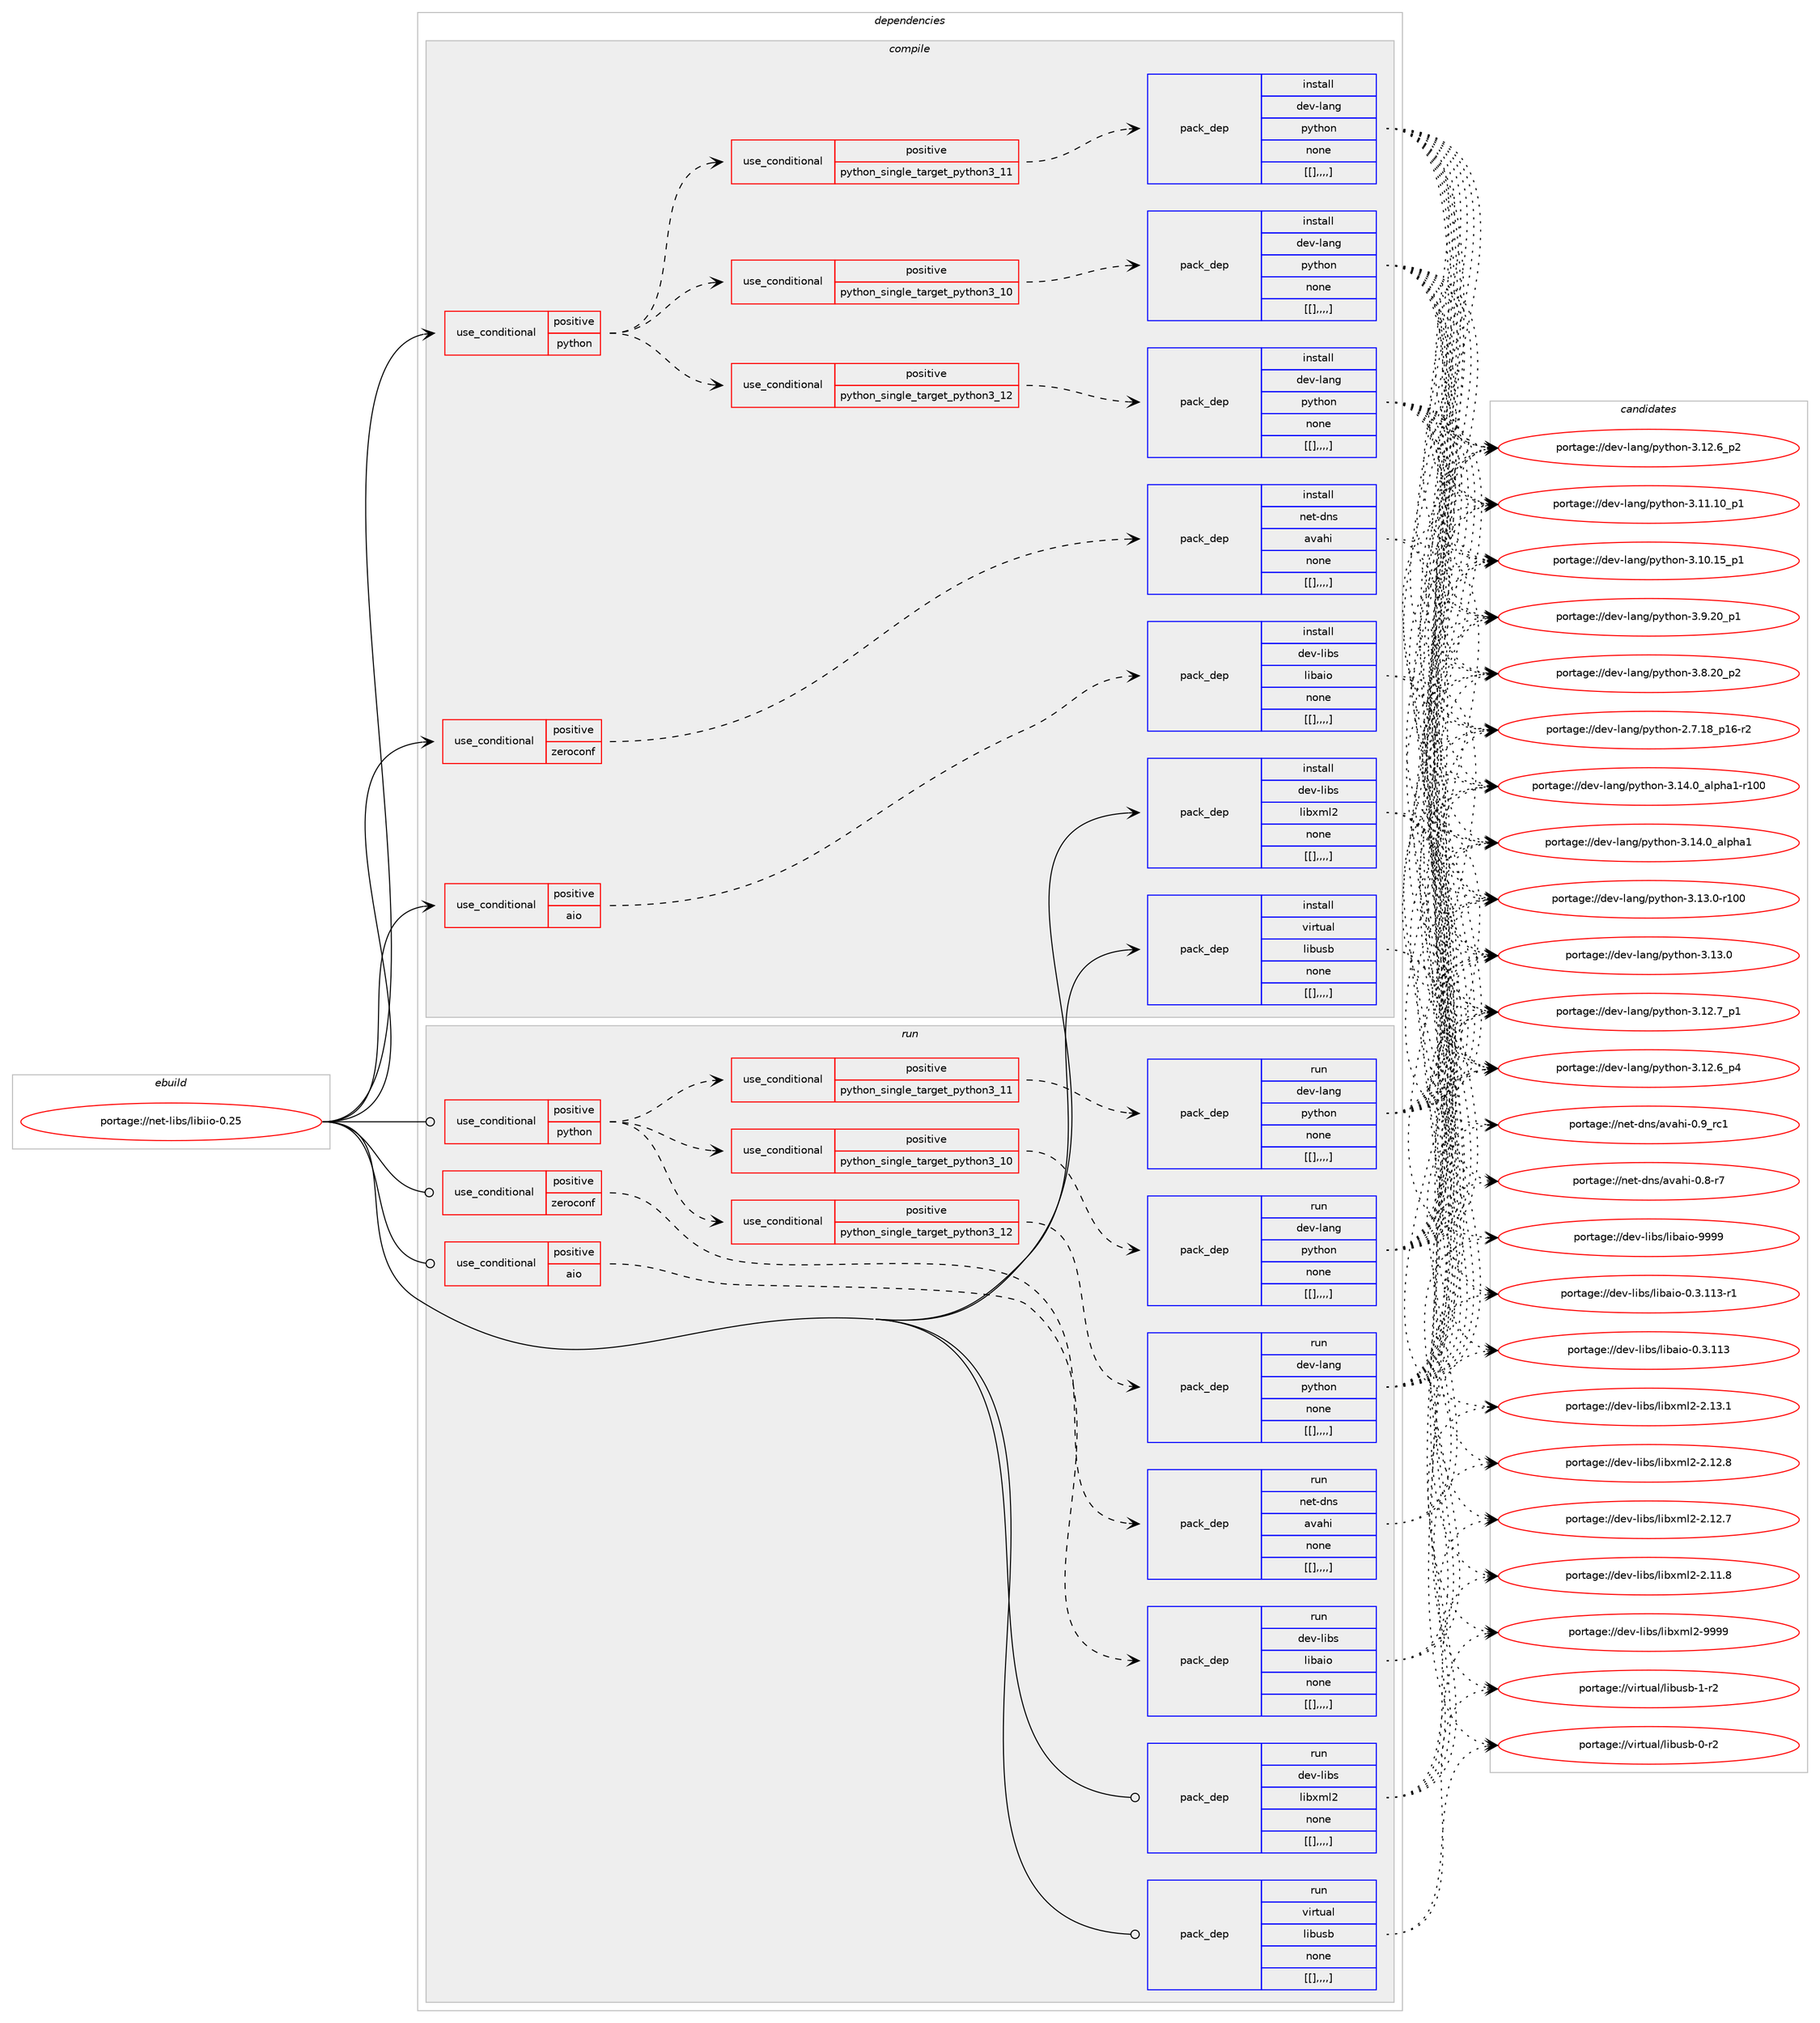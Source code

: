 digraph prolog {

# *************
# Graph options
# *************

newrank=true;
concentrate=true;
compound=true;
graph [rankdir=LR,fontname=Helvetica,fontsize=10,ranksep=1.5];#, ranksep=2.5, nodesep=0.2];
edge  [arrowhead=vee];
node  [fontname=Helvetica,fontsize=10];

# **********
# The ebuild
# **********

subgraph cluster_leftcol {
color=gray;
label=<<i>ebuild</i>>;
id [label="portage://net-libs/libiio-0.25", color=red, width=4, href="../net-libs/libiio-0.25.svg"];
}

# ****************
# The dependencies
# ****************

subgraph cluster_midcol {
color=gray;
label=<<i>dependencies</i>>;
subgraph cluster_compile {
fillcolor="#eeeeee";
style=filled;
label=<<i>compile</i>>;
subgraph cond100446 {
dependency383399 [label=<<TABLE BORDER="0" CELLBORDER="1" CELLSPACING="0" CELLPADDING="4"><TR><TD ROWSPAN="3" CELLPADDING="10">use_conditional</TD></TR><TR><TD>positive</TD></TR><TR><TD>aio</TD></TR></TABLE>>, shape=none, color=red];
subgraph pack280014 {
dependency383420 [label=<<TABLE BORDER="0" CELLBORDER="1" CELLSPACING="0" CELLPADDING="4" WIDTH="220"><TR><TD ROWSPAN="6" CELLPADDING="30">pack_dep</TD></TR><TR><TD WIDTH="110">install</TD></TR><TR><TD>dev-libs</TD></TR><TR><TD>libaio</TD></TR><TR><TD>none</TD></TR><TR><TD>[[],,,,]</TD></TR></TABLE>>, shape=none, color=blue];
}
dependency383399:e -> dependency383420:w [weight=20,style="dashed",arrowhead="vee"];
}
id:e -> dependency383399:w [weight=20,style="solid",arrowhead="vee"];
subgraph cond100470 {
dependency383466 [label=<<TABLE BORDER="0" CELLBORDER="1" CELLSPACING="0" CELLPADDING="4"><TR><TD ROWSPAN="3" CELLPADDING="10">use_conditional</TD></TR><TR><TD>positive</TD></TR><TR><TD>python</TD></TR></TABLE>>, shape=none, color=red];
subgraph cond100478 {
dependency383503 [label=<<TABLE BORDER="0" CELLBORDER="1" CELLSPACING="0" CELLPADDING="4"><TR><TD ROWSPAN="3" CELLPADDING="10">use_conditional</TD></TR><TR><TD>positive</TD></TR><TR><TD>python_single_target_python3_10</TD></TR></TABLE>>, shape=none, color=red];
subgraph pack280079 {
dependency383532 [label=<<TABLE BORDER="0" CELLBORDER="1" CELLSPACING="0" CELLPADDING="4" WIDTH="220"><TR><TD ROWSPAN="6" CELLPADDING="30">pack_dep</TD></TR><TR><TD WIDTH="110">install</TD></TR><TR><TD>dev-lang</TD></TR><TR><TD>python</TD></TR><TR><TD>none</TD></TR><TR><TD>[[],,,,]</TD></TR></TABLE>>, shape=none, color=blue];
}
dependency383503:e -> dependency383532:w [weight=20,style="dashed",arrowhead="vee"];
}
dependency383466:e -> dependency383503:w [weight=20,style="dashed",arrowhead="vee"];
subgraph cond100498 {
dependency383549 [label=<<TABLE BORDER="0" CELLBORDER="1" CELLSPACING="0" CELLPADDING="4"><TR><TD ROWSPAN="3" CELLPADDING="10">use_conditional</TD></TR><TR><TD>positive</TD></TR><TR><TD>python_single_target_python3_11</TD></TR></TABLE>>, shape=none, color=red];
subgraph pack280109 {
dependency383577 [label=<<TABLE BORDER="0" CELLBORDER="1" CELLSPACING="0" CELLPADDING="4" WIDTH="220"><TR><TD ROWSPAN="6" CELLPADDING="30">pack_dep</TD></TR><TR><TD WIDTH="110">install</TD></TR><TR><TD>dev-lang</TD></TR><TR><TD>python</TD></TR><TR><TD>none</TD></TR><TR><TD>[[],,,,]</TD></TR></TABLE>>, shape=none, color=blue];
}
dependency383549:e -> dependency383577:w [weight=20,style="dashed",arrowhead="vee"];
}
dependency383466:e -> dependency383549:w [weight=20,style="dashed",arrowhead="vee"];
subgraph cond100516 {
dependency383585 [label=<<TABLE BORDER="0" CELLBORDER="1" CELLSPACING="0" CELLPADDING="4"><TR><TD ROWSPAN="3" CELLPADDING="10">use_conditional</TD></TR><TR><TD>positive</TD></TR><TR><TD>python_single_target_python3_12</TD></TR></TABLE>>, shape=none, color=red];
subgraph pack280122 {
dependency383630 [label=<<TABLE BORDER="0" CELLBORDER="1" CELLSPACING="0" CELLPADDING="4" WIDTH="220"><TR><TD ROWSPAN="6" CELLPADDING="30">pack_dep</TD></TR><TR><TD WIDTH="110">install</TD></TR><TR><TD>dev-lang</TD></TR><TR><TD>python</TD></TR><TR><TD>none</TD></TR><TR><TD>[[],,,,]</TD></TR></TABLE>>, shape=none, color=blue];
}
dependency383585:e -> dependency383630:w [weight=20,style="dashed",arrowhead="vee"];
}
dependency383466:e -> dependency383585:w [weight=20,style="dashed",arrowhead="vee"];
}
id:e -> dependency383466:w [weight=20,style="solid",arrowhead="vee"];
subgraph cond100534 {
dependency383636 [label=<<TABLE BORDER="0" CELLBORDER="1" CELLSPACING="0" CELLPADDING="4"><TR><TD ROWSPAN="3" CELLPADDING="10">use_conditional</TD></TR><TR><TD>positive</TD></TR><TR><TD>zeroconf</TD></TR></TABLE>>, shape=none, color=red];
subgraph pack280161 {
dependency383660 [label=<<TABLE BORDER="0" CELLBORDER="1" CELLSPACING="0" CELLPADDING="4" WIDTH="220"><TR><TD ROWSPAN="6" CELLPADDING="30">pack_dep</TD></TR><TR><TD WIDTH="110">install</TD></TR><TR><TD>net-dns</TD></TR><TR><TD>avahi</TD></TR><TR><TD>none</TD></TR><TR><TD>[[],,,,]</TD></TR></TABLE>>, shape=none, color=blue];
}
dependency383636:e -> dependency383660:w [weight=20,style="dashed",arrowhead="vee"];
}
id:e -> dependency383636:w [weight=20,style="solid",arrowhead="vee"];
subgraph pack280172 {
dependency383673 [label=<<TABLE BORDER="0" CELLBORDER="1" CELLSPACING="0" CELLPADDING="4" WIDTH="220"><TR><TD ROWSPAN="6" CELLPADDING="30">pack_dep</TD></TR><TR><TD WIDTH="110">install</TD></TR><TR><TD>dev-libs</TD></TR><TR><TD>libxml2</TD></TR><TR><TD>none</TD></TR><TR><TD>[[],,,,]</TD></TR></TABLE>>, shape=none, color=blue];
}
id:e -> dependency383673:w [weight=20,style="solid",arrowhead="vee"];
subgraph pack280199 {
dependency383700 [label=<<TABLE BORDER="0" CELLBORDER="1" CELLSPACING="0" CELLPADDING="4" WIDTH="220"><TR><TD ROWSPAN="6" CELLPADDING="30">pack_dep</TD></TR><TR><TD WIDTH="110">install</TD></TR><TR><TD>virtual</TD></TR><TR><TD>libusb</TD></TR><TR><TD>none</TD></TR><TR><TD>[[],,,,]</TD></TR></TABLE>>, shape=none, color=blue];
}
id:e -> dependency383700:w [weight=20,style="solid",arrowhead="vee"];
}
subgraph cluster_compileandrun {
fillcolor="#eeeeee";
style=filled;
label=<<i>compile and run</i>>;
}
subgraph cluster_run {
fillcolor="#eeeeee";
style=filled;
label=<<i>run</i>>;
subgraph cond100558 {
dependency383743 [label=<<TABLE BORDER="0" CELLBORDER="1" CELLSPACING="0" CELLPADDING="4"><TR><TD ROWSPAN="3" CELLPADDING="10">use_conditional</TD></TR><TR><TD>positive</TD></TR><TR><TD>aio</TD></TR></TABLE>>, shape=none, color=red];
subgraph pack280246 {
dependency383758 [label=<<TABLE BORDER="0" CELLBORDER="1" CELLSPACING="0" CELLPADDING="4" WIDTH="220"><TR><TD ROWSPAN="6" CELLPADDING="30">pack_dep</TD></TR><TR><TD WIDTH="110">run</TD></TR><TR><TD>dev-libs</TD></TR><TR><TD>libaio</TD></TR><TR><TD>none</TD></TR><TR><TD>[[],,,,]</TD></TR></TABLE>>, shape=none, color=blue];
}
dependency383743:e -> dependency383758:w [weight=20,style="dashed",arrowhead="vee"];
}
id:e -> dependency383743:w [weight=20,style="solid",arrowhead="odot"];
subgraph cond100567 {
dependency383773 [label=<<TABLE BORDER="0" CELLBORDER="1" CELLSPACING="0" CELLPADDING="4"><TR><TD ROWSPAN="3" CELLPADDING="10">use_conditional</TD></TR><TR><TD>positive</TD></TR><TR><TD>python</TD></TR></TABLE>>, shape=none, color=red];
subgraph cond100572 {
dependency383795 [label=<<TABLE BORDER="0" CELLBORDER="1" CELLSPACING="0" CELLPADDING="4"><TR><TD ROWSPAN="3" CELLPADDING="10">use_conditional</TD></TR><TR><TD>positive</TD></TR><TR><TD>python_single_target_python3_10</TD></TR></TABLE>>, shape=none, color=red];
subgraph pack280286 {
dependency383844 [label=<<TABLE BORDER="0" CELLBORDER="1" CELLSPACING="0" CELLPADDING="4" WIDTH="220"><TR><TD ROWSPAN="6" CELLPADDING="30">pack_dep</TD></TR><TR><TD WIDTH="110">run</TD></TR><TR><TD>dev-lang</TD></TR><TR><TD>python</TD></TR><TR><TD>none</TD></TR><TR><TD>[[],,,,]</TD></TR></TABLE>>, shape=none, color=blue];
}
dependency383795:e -> dependency383844:w [weight=20,style="dashed",arrowhead="vee"];
}
dependency383773:e -> dependency383795:w [weight=20,style="dashed",arrowhead="vee"];
subgraph cond100585 {
dependency383849 [label=<<TABLE BORDER="0" CELLBORDER="1" CELLSPACING="0" CELLPADDING="4"><TR><TD ROWSPAN="3" CELLPADDING="10">use_conditional</TD></TR><TR><TD>positive</TD></TR><TR><TD>python_single_target_python3_11</TD></TR></TABLE>>, shape=none, color=red];
subgraph pack280320 {
dependency383851 [label=<<TABLE BORDER="0" CELLBORDER="1" CELLSPACING="0" CELLPADDING="4" WIDTH="220"><TR><TD ROWSPAN="6" CELLPADDING="30">pack_dep</TD></TR><TR><TD WIDTH="110">run</TD></TR><TR><TD>dev-lang</TD></TR><TR><TD>python</TD></TR><TR><TD>none</TD></TR><TR><TD>[[],,,,]</TD></TR></TABLE>>, shape=none, color=blue];
}
dependency383849:e -> dependency383851:w [weight=20,style="dashed",arrowhead="vee"];
}
dependency383773:e -> dependency383849:w [weight=20,style="dashed",arrowhead="vee"];
subgraph cond100594 {
dependency383873 [label=<<TABLE BORDER="0" CELLBORDER="1" CELLSPACING="0" CELLPADDING="4"><TR><TD ROWSPAN="3" CELLPADDING="10">use_conditional</TD></TR><TR><TD>positive</TD></TR><TR><TD>python_single_target_python3_12</TD></TR></TABLE>>, shape=none, color=red];
subgraph pack280357 {
dependency383912 [label=<<TABLE BORDER="0" CELLBORDER="1" CELLSPACING="0" CELLPADDING="4" WIDTH="220"><TR><TD ROWSPAN="6" CELLPADDING="30">pack_dep</TD></TR><TR><TD WIDTH="110">run</TD></TR><TR><TD>dev-lang</TD></TR><TR><TD>python</TD></TR><TR><TD>none</TD></TR><TR><TD>[[],,,,]</TD></TR></TABLE>>, shape=none, color=blue];
}
dependency383873:e -> dependency383912:w [weight=20,style="dashed",arrowhead="vee"];
}
dependency383773:e -> dependency383873:w [weight=20,style="dashed",arrowhead="vee"];
}
id:e -> dependency383773:w [weight=20,style="solid",arrowhead="odot"];
subgraph cond100603 {
dependency383939 [label=<<TABLE BORDER="0" CELLBORDER="1" CELLSPACING="0" CELLPADDING="4"><TR><TD ROWSPAN="3" CELLPADDING="10">use_conditional</TD></TR><TR><TD>positive</TD></TR><TR><TD>zeroconf</TD></TR></TABLE>>, shape=none, color=red];
subgraph pack280382 {
dependency383941 [label=<<TABLE BORDER="0" CELLBORDER="1" CELLSPACING="0" CELLPADDING="4" WIDTH="220"><TR><TD ROWSPAN="6" CELLPADDING="30">pack_dep</TD></TR><TR><TD WIDTH="110">run</TD></TR><TR><TD>net-dns</TD></TR><TR><TD>avahi</TD></TR><TR><TD>none</TD></TR><TR><TD>[[],,,,]</TD></TR></TABLE>>, shape=none, color=blue];
}
dependency383939:e -> dependency383941:w [weight=20,style="dashed",arrowhead="vee"];
}
id:e -> dependency383939:w [weight=20,style="solid",arrowhead="odot"];
subgraph pack280387 {
dependency383945 [label=<<TABLE BORDER="0" CELLBORDER="1" CELLSPACING="0" CELLPADDING="4" WIDTH="220"><TR><TD ROWSPAN="6" CELLPADDING="30">pack_dep</TD></TR><TR><TD WIDTH="110">run</TD></TR><TR><TD>dev-libs</TD></TR><TR><TD>libxml2</TD></TR><TR><TD>none</TD></TR><TR><TD>[[],,,,]</TD></TR></TABLE>>, shape=none, color=blue];
}
id:e -> dependency383945:w [weight=20,style="solid",arrowhead="odot"];
subgraph pack280398 {
dependency383968 [label=<<TABLE BORDER="0" CELLBORDER="1" CELLSPACING="0" CELLPADDING="4" WIDTH="220"><TR><TD ROWSPAN="6" CELLPADDING="30">pack_dep</TD></TR><TR><TD WIDTH="110">run</TD></TR><TR><TD>virtual</TD></TR><TR><TD>libusb</TD></TR><TR><TD>none</TD></TR><TR><TD>[[],,,,]</TD></TR></TABLE>>, shape=none, color=blue];
}
id:e -> dependency383968:w [weight=20,style="solid",arrowhead="odot"];
}
}

# **************
# The candidates
# **************

subgraph cluster_choices {
rank=same;
color=gray;
label=<<i>candidates</i>>;

subgraph choice279863 {
color=black;
nodesep=1;
choice10010111845108105981154710810598971051114557575757 [label="portage://dev-libs/libaio-9999", color=red, width=4,href="../dev-libs/libaio-9999.svg"];
choice100101118451081059811547108105989710511145484651464949514511449 [label="portage://dev-libs/libaio-0.3.113-r1", color=red, width=4,href="../dev-libs/libaio-0.3.113-r1.svg"];
choice10010111845108105981154710810598971051114548465146494951 [label="portage://dev-libs/libaio-0.3.113", color=red, width=4,href="../dev-libs/libaio-0.3.113.svg"];
dependency383420:e -> choice10010111845108105981154710810598971051114557575757:w [style=dotted,weight="100"];
dependency383420:e -> choice100101118451081059811547108105989710511145484651464949514511449:w [style=dotted,weight="100"];
dependency383420:e -> choice10010111845108105981154710810598971051114548465146494951:w [style=dotted,weight="100"];
}
subgraph choice279867 {
color=black;
nodesep=1;
choice100101118451089711010347112121116104111110455146495246489597108112104974945114494848 [label="portage://dev-lang/python-3.14.0_alpha1-r100", color=red, width=4,href="../dev-lang/python-3.14.0_alpha1-r100.svg"];
choice1001011184510897110103471121211161041111104551464952464895971081121049749 [label="portage://dev-lang/python-3.14.0_alpha1", color=red, width=4,href="../dev-lang/python-3.14.0_alpha1.svg"];
choice1001011184510897110103471121211161041111104551464951464845114494848 [label="portage://dev-lang/python-3.13.0-r100", color=red, width=4,href="../dev-lang/python-3.13.0-r100.svg"];
choice10010111845108971101034711212111610411111045514649514648 [label="portage://dev-lang/python-3.13.0", color=red, width=4,href="../dev-lang/python-3.13.0.svg"];
choice100101118451089711010347112121116104111110455146495046559511249 [label="portage://dev-lang/python-3.12.7_p1", color=red, width=4,href="../dev-lang/python-3.12.7_p1.svg"];
choice100101118451089711010347112121116104111110455146495046549511252 [label="portage://dev-lang/python-3.12.6_p4", color=red, width=4,href="../dev-lang/python-3.12.6_p4.svg"];
choice100101118451089711010347112121116104111110455146495046549511250 [label="portage://dev-lang/python-3.12.6_p2", color=red, width=4,href="../dev-lang/python-3.12.6_p2.svg"];
choice10010111845108971101034711212111610411111045514649494649489511249 [label="portage://dev-lang/python-3.11.10_p1", color=red, width=4,href="../dev-lang/python-3.11.10_p1.svg"];
choice10010111845108971101034711212111610411111045514649484649539511249 [label="portage://dev-lang/python-3.10.15_p1", color=red, width=4,href="../dev-lang/python-3.10.15_p1.svg"];
choice100101118451089711010347112121116104111110455146574650489511249 [label="portage://dev-lang/python-3.9.20_p1", color=red, width=4,href="../dev-lang/python-3.9.20_p1.svg"];
choice100101118451089711010347112121116104111110455146564650489511250 [label="portage://dev-lang/python-3.8.20_p2", color=red, width=4,href="../dev-lang/python-3.8.20_p2.svg"];
choice100101118451089711010347112121116104111110455046554649569511249544511450 [label="portage://dev-lang/python-2.7.18_p16-r2", color=red, width=4,href="../dev-lang/python-2.7.18_p16-r2.svg"];
dependency383532:e -> choice100101118451089711010347112121116104111110455146495246489597108112104974945114494848:w [style=dotted,weight="100"];
dependency383532:e -> choice1001011184510897110103471121211161041111104551464952464895971081121049749:w [style=dotted,weight="100"];
dependency383532:e -> choice1001011184510897110103471121211161041111104551464951464845114494848:w [style=dotted,weight="100"];
dependency383532:e -> choice10010111845108971101034711212111610411111045514649514648:w [style=dotted,weight="100"];
dependency383532:e -> choice100101118451089711010347112121116104111110455146495046559511249:w [style=dotted,weight="100"];
dependency383532:e -> choice100101118451089711010347112121116104111110455146495046549511252:w [style=dotted,weight="100"];
dependency383532:e -> choice100101118451089711010347112121116104111110455146495046549511250:w [style=dotted,weight="100"];
dependency383532:e -> choice10010111845108971101034711212111610411111045514649494649489511249:w [style=dotted,weight="100"];
dependency383532:e -> choice10010111845108971101034711212111610411111045514649484649539511249:w [style=dotted,weight="100"];
dependency383532:e -> choice100101118451089711010347112121116104111110455146574650489511249:w [style=dotted,weight="100"];
dependency383532:e -> choice100101118451089711010347112121116104111110455146564650489511250:w [style=dotted,weight="100"];
dependency383532:e -> choice100101118451089711010347112121116104111110455046554649569511249544511450:w [style=dotted,weight="100"];
}
subgraph choice279909 {
color=black;
nodesep=1;
choice100101118451089711010347112121116104111110455146495246489597108112104974945114494848 [label="portage://dev-lang/python-3.14.0_alpha1-r100", color=red, width=4,href="../dev-lang/python-3.14.0_alpha1-r100.svg"];
choice1001011184510897110103471121211161041111104551464952464895971081121049749 [label="portage://dev-lang/python-3.14.0_alpha1", color=red, width=4,href="../dev-lang/python-3.14.0_alpha1.svg"];
choice1001011184510897110103471121211161041111104551464951464845114494848 [label="portage://dev-lang/python-3.13.0-r100", color=red, width=4,href="../dev-lang/python-3.13.0-r100.svg"];
choice10010111845108971101034711212111610411111045514649514648 [label="portage://dev-lang/python-3.13.0", color=red, width=4,href="../dev-lang/python-3.13.0.svg"];
choice100101118451089711010347112121116104111110455146495046559511249 [label="portage://dev-lang/python-3.12.7_p1", color=red, width=4,href="../dev-lang/python-3.12.7_p1.svg"];
choice100101118451089711010347112121116104111110455146495046549511252 [label="portage://dev-lang/python-3.12.6_p4", color=red, width=4,href="../dev-lang/python-3.12.6_p4.svg"];
choice100101118451089711010347112121116104111110455146495046549511250 [label="portage://dev-lang/python-3.12.6_p2", color=red, width=4,href="../dev-lang/python-3.12.6_p2.svg"];
choice10010111845108971101034711212111610411111045514649494649489511249 [label="portage://dev-lang/python-3.11.10_p1", color=red, width=4,href="../dev-lang/python-3.11.10_p1.svg"];
choice10010111845108971101034711212111610411111045514649484649539511249 [label="portage://dev-lang/python-3.10.15_p1", color=red, width=4,href="../dev-lang/python-3.10.15_p1.svg"];
choice100101118451089711010347112121116104111110455146574650489511249 [label="portage://dev-lang/python-3.9.20_p1", color=red, width=4,href="../dev-lang/python-3.9.20_p1.svg"];
choice100101118451089711010347112121116104111110455146564650489511250 [label="portage://dev-lang/python-3.8.20_p2", color=red, width=4,href="../dev-lang/python-3.8.20_p2.svg"];
choice100101118451089711010347112121116104111110455046554649569511249544511450 [label="portage://dev-lang/python-2.7.18_p16-r2", color=red, width=4,href="../dev-lang/python-2.7.18_p16-r2.svg"];
dependency383577:e -> choice100101118451089711010347112121116104111110455146495246489597108112104974945114494848:w [style=dotted,weight="100"];
dependency383577:e -> choice1001011184510897110103471121211161041111104551464952464895971081121049749:w [style=dotted,weight="100"];
dependency383577:e -> choice1001011184510897110103471121211161041111104551464951464845114494848:w [style=dotted,weight="100"];
dependency383577:e -> choice10010111845108971101034711212111610411111045514649514648:w [style=dotted,weight="100"];
dependency383577:e -> choice100101118451089711010347112121116104111110455146495046559511249:w [style=dotted,weight="100"];
dependency383577:e -> choice100101118451089711010347112121116104111110455146495046549511252:w [style=dotted,weight="100"];
dependency383577:e -> choice100101118451089711010347112121116104111110455146495046549511250:w [style=dotted,weight="100"];
dependency383577:e -> choice10010111845108971101034711212111610411111045514649494649489511249:w [style=dotted,weight="100"];
dependency383577:e -> choice10010111845108971101034711212111610411111045514649484649539511249:w [style=dotted,weight="100"];
dependency383577:e -> choice100101118451089711010347112121116104111110455146574650489511249:w [style=dotted,weight="100"];
dependency383577:e -> choice100101118451089711010347112121116104111110455146564650489511250:w [style=dotted,weight="100"];
dependency383577:e -> choice100101118451089711010347112121116104111110455046554649569511249544511450:w [style=dotted,weight="100"];
}
subgraph choice279924 {
color=black;
nodesep=1;
choice100101118451089711010347112121116104111110455146495246489597108112104974945114494848 [label="portage://dev-lang/python-3.14.0_alpha1-r100", color=red, width=4,href="../dev-lang/python-3.14.0_alpha1-r100.svg"];
choice1001011184510897110103471121211161041111104551464952464895971081121049749 [label="portage://dev-lang/python-3.14.0_alpha1", color=red, width=4,href="../dev-lang/python-3.14.0_alpha1.svg"];
choice1001011184510897110103471121211161041111104551464951464845114494848 [label="portage://dev-lang/python-3.13.0-r100", color=red, width=4,href="../dev-lang/python-3.13.0-r100.svg"];
choice10010111845108971101034711212111610411111045514649514648 [label="portage://dev-lang/python-3.13.0", color=red, width=4,href="../dev-lang/python-3.13.0.svg"];
choice100101118451089711010347112121116104111110455146495046559511249 [label="portage://dev-lang/python-3.12.7_p1", color=red, width=4,href="../dev-lang/python-3.12.7_p1.svg"];
choice100101118451089711010347112121116104111110455146495046549511252 [label="portage://dev-lang/python-3.12.6_p4", color=red, width=4,href="../dev-lang/python-3.12.6_p4.svg"];
choice100101118451089711010347112121116104111110455146495046549511250 [label="portage://dev-lang/python-3.12.6_p2", color=red, width=4,href="../dev-lang/python-3.12.6_p2.svg"];
choice10010111845108971101034711212111610411111045514649494649489511249 [label="portage://dev-lang/python-3.11.10_p1", color=red, width=4,href="../dev-lang/python-3.11.10_p1.svg"];
choice10010111845108971101034711212111610411111045514649484649539511249 [label="portage://dev-lang/python-3.10.15_p1", color=red, width=4,href="../dev-lang/python-3.10.15_p1.svg"];
choice100101118451089711010347112121116104111110455146574650489511249 [label="portage://dev-lang/python-3.9.20_p1", color=red, width=4,href="../dev-lang/python-3.9.20_p1.svg"];
choice100101118451089711010347112121116104111110455146564650489511250 [label="portage://dev-lang/python-3.8.20_p2", color=red, width=4,href="../dev-lang/python-3.8.20_p2.svg"];
choice100101118451089711010347112121116104111110455046554649569511249544511450 [label="portage://dev-lang/python-2.7.18_p16-r2", color=red, width=4,href="../dev-lang/python-2.7.18_p16-r2.svg"];
dependency383630:e -> choice100101118451089711010347112121116104111110455146495246489597108112104974945114494848:w [style=dotted,weight="100"];
dependency383630:e -> choice1001011184510897110103471121211161041111104551464952464895971081121049749:w [style=dotted,weight="100"];
dependency383630:e -> choice1001011184510897110103471121211161041111104551464951464845114494848:w [style=dotted,weight="100"];
dependency383630:e -> choice10010111845108971101034711212111610411111045514649514648:w [style=dotted,weight="100"];
dependency383630:e -> choice100101118451089711010347112121116104111110455146495046559511249:w [style=dotted,weight="100"];
dependency383630:e -> choice100101118451089711010347112121116104111110455146495046549511252:w [style=dotted,weight="100"];
dependency383630:e -> choice100101118451089711010347112121116104111110455146495046549511250:w [style=dotted,weight="100"];
dependency383630:e -> choice10010111845108971101034711212111610411111045514649494649489511249:w [style=dotted,weight="100"];
dependency383630:e -> choice10010111845108971101034711212111610411111045514649484649539511249:w [style=dotted,weight="100"];
dependency383630:e -> choice100101118451089711010347112121116104111110455146574650489511249:w [style=dotted,weight="100"];
dependency383630:e -> choice100101118451089711010347112121116104111110455146564650489511250:w [style=dotted,weight="100"];
dependency383630:e -> choice100101118451089711010347112121116104111110455046554649569511249544511450:w [style=dotted,weight="100"];
}
subgraph choice279936 {
color=black;
nodesep=1;
choice1101011164510011011547971189710410545484657951149949 [label="portage://net-dns/avahi-0.9_rc1", color=red, width=4,href="../net-dns/avahi-0.9_rc1.svg"];
choice11010111645100110115479711897104105454846564511455 [label="portage://net-dns/avahi-0.8-r7", color=red, width=4,href="../net-dns/avahi-0.8-r7.svg"];
dependency383660:e -> choice1101011164510011011547971189710410545484657951149949:w [style=dotted,weight="100"];
dependency383660:e -> choice11010111645100110115479711897104105454846564511455:w [style=dotted,weight="100"];
}
subgraph choice279963 {
color=black;
nodesep=1;
choice10010111845108105981154710810598120109108504557575757 [label="portage://dev-libs/libxml2-9999", color=red, width=4,href="../dev-libs/libxml2-9999.svg"];
choice100101118451081059811547108105981201091085045504649514649 [label="portage://dev-libs/libxml2-2.13.1", color=red, width=4,href="../dev-libs/libxml2-2.13.1.svg"];
choice100101118451081059811547108105981201091085045504649504656 [label="portage://dev-libs/libxml2-2.12.8", color=red, width=4,href="../dev-libs/libxml2-2.12.8.svg"];
choice100101118451081059811547108105981201091085045504649504655 [label="portage://dev-libs/libxml2-2.12.7", color=red, width=4,href="../dev-libs/libxml2-2.12.7.svg"];
choice100101118451081059811547108105981201091085045504649494656 [label="portage://dev-libs/libxml2-2.11.8", color=red, width=4,href="../dev-libs/libxml2-2.11.8.svg"];
dependency383673:e -> choice10010111845108105981154710810598120109108504557575757:w [style=dotted,weight="100"];
dependency383673:e -> choice100101118451081059811547108105981201091085045504649514649:w [style=dotted,weight="100"];
dependency383673:e -> choice100101118451081059811547108105981201091085045504649504656:w [style=dotted,weight="100"];
dependency383673:e -> choice100101118451081059811547108105981201091085045504649504655:w [style=dotted,weight="100"];
dependency383673:e -> choice100101118451081059811547108105981201091085045504649494656:w [style=dotted,weight="100"];
}
subgraph choice279985 {
color=black;
nodesep=1;
choice1181051141161179710847108105981171159845494511450 [label="portage://virtual/libusb-1-r2", color=red, width=4,href="../virtual/libusb-1-r2.svg"];
choice1181051141161179710847108105981171159845484511450 [label="portage://virtual/libusb-0-r2", color=red, width=4,href="../virtual/libusb-0-r2.svg"];
dependency383700:e -> choice1181051141161179710847108105981171159845494511450:w [style=dotted,weight="100"];
dependency383700:e -> choice1181051141161179710847108105981171159845484511450:w [style=dotted,weight="100"];
}
subgraph choice279989 {
color=black;
nodesep=1;
choice10010111845108105981154710810598971051114557575757 [label="portage://dev-libs/libaio-9999", color=red, width=4,href="../dev-libs/libaio-9999.svg"];
choice100101118451081059811547108105989710511145484651464949514511449 [label="portage://dev-libs/libaio-0.3.113-r1", color=red, width=4,href="../dev-libs/libaio-0.3.113-r1.svg"];
choice10010111845108105981154710810598971051114548465146494951 [label="portage://dev-libs/libaio-0.3.113", color=red, width=4,href="../dev-libs/libaio-0.3.113.svg"];
dependency383758:e -> choice10010111845108105981154710810598971051114557575757:w [style=dotted,weight="100"];
dependency383758:e -> choice100101118451081059811547108105989710511145484651464949514511449:w [style=dotted,weight="100"];
dependency383758:e -> choice10010111845108105981154710810598971051114548465146494951:w [style=dotted,weight="100"];
}
subgraph choice279991 {
color=black;
nodesep=1;
choice100101118451089711010347112121116104111110455146495246489597108112104974945114494848 [label="portage://dev-lang/python-3.14.0_alpha1-r100", color=red, width=4,href="../dev-lang/python-3.14.0_alpha1-r100.svg"];
choice1001011184510897110103471121211161041111104551464952464895971081121049749 [label="portage://dev-lang/python-3.14.0_alpha1", color=red, width=4,href="../dev-lang/python-3.14.0_alpha1.svg"];
choice1001011184510897110103471121211161041111104551464951464845114494848 [label="portage://dev-lang/python-3.13.0-r100", color=red, width=4,href="../dev-lang/python-3.13.0-r100.svg"];
choice10010111845108971101034711212111610411111045514649514648 [label="portage://dev-lang/python-3.13.0", color=red, width=4,href="../dev-lang/python-3.13.0.svg"];
choice100101118451089711010347112121116104111110455146495046559511249 [label="portage://dev-lang/python-3.12.7_p1", color=red, width=4,href="../dev-lang/python-3.12.7_p1.svg"];
choice100101118451089711010347112121116104111110455146495046549511252 [label="portage://dev-lang/python-3.12.6_p4", color=red, width=4,href="../dev-lang/python-3.12.6_p4.svg"];
choice100101118451089711010347112121116104111110455146495046549511250 [label="portage://dev-lang/python-3.12.6_p2", color=red, width=4,href="../dev-lang/python-3.12.6_p2.svg"];
choice10010111845108971101034711212111610411111045514649494649489511249 [label="portage://dev-lang/python-3.11.10_p1", color=red, width=4,href="../dev-lang/python-3.11.10_p1.svg"];
choice10010111845108971101034711212111610411111045514649484649539511249 [label="portage://dev-lang/python-3.10.15_p1", color=red, width=4,href="../dev-lang/python-3.10.15_p1.svg"];
choice100101118451089711010347112121116104111110455146574650489511249 [label="portage://dev-lang/python-3.9.20_p1", color=red, width=4,href="../dev-lang/python-3.9.20_p1.svg"];
choice100101118451089711010347112121116104111110455146564650489511250 [label="portage://dev-lang/python-3.8.20_p2", color=red, width=4,href="../dev-lang/python-3.8.20_p2.svg"];
choice100101118451089711010347112121116104111110455046554649569511249544511450 [label="portage://dev-lang/python-2.7.18_p16-r2", color=red, width=4,href="../dev-lang/python-2.7.18_p16-r2.svg"];
dependency383844:e -> choice100101118451089711010347112121116104111110455146495246489597108112104974945114494848:w [style=dotted,weight="100"];
dependency383844:e -> choice1001011184510897110103471121211161041111104551464952464895971081121049749:w [style=dotted,weight="100"];
dependency383844:e -> choice1001011184510897110103471121211161041111104551464951464845114494848:w [style=dotted,weight="100"];
dependency383844:e -> choice10010111845108971101034711212111610411111045514649514648:w [style=dotted,weight="100"];
dependency383844:e -> choice100101118451089711010347112121116104111110455146495046559511249:w [style=dotted,weight="100"];
dependency383844:e -> choice100101118451089711010347112121116104111110455146495046549511252:w [style=dotted,weight="100"];
dependency383844:e -> choice100101118451089711010347112121116104111110455146495046549511250:w [style=dotted,weight="100"];
dependency383844:e -> choice10010111845108971101034711212111610411111045514649494649489511249:w [style=dotted,weight="100"];
dependency383844:e -> choice10010111845108971101034711212111610411111045514649484649539511249:w [style=dotted,weight="100"];
dependency383844:e -> choice100101118451089711010347112121116104111110455146574650489511249:w [style=dotted,weight="100"];
dependency383844:e -> choice100101118451089711010347112121116104111110455146564650489511250:w [style=dotted,weight="100"];
dependency383844:e -> choice100101118451089711010347112121116104111110455046554649569511249544511450:w [style=dotted,weight="100"];
}
subgraph choice280016 {
color=black;
nodesep=1;
choice100101118451089711010347112121116104111110455146495246489597108112104974945114494848 [label="portage://dev-lang/python-3.14.0_alpha1-r100", color=red, width=4,href="../dev-lang/python-3.14.0_alpha1-r100.svg"];
choice1001011184510897110103471121211161041111104551464952464895971081121049749 [label="portage://dev-lang/python-3.14.0_alpha1", color=red, width=4,href="../dev-lang/python-3.14.0_alpha1.svg"];
choice1001011184510897110103471121211161041111104551464951464845114494848 [label="portage://dev-lang/python-3.13.0-r100", color=red, width=4,href="../dev-lang/python-3.13.0-r100.svg"];
choice10010111845108971101034711212111610411111045514649514648 [label="portage://dev-lang/python-3.13.0", color=red, width=4,href="../dev-lang/python-3.13.0.svg"];
choice100101118451089711010347112121116104111110455146495046559511249 [label="portage://dev-lang/python-3.12.7_p1", color=red, width=4,href="../dev-lang/python-3.12.7_p1.svg"];
choice100101118451089711010347112121116104111110455146495046549511252 [label="portage://dev-lang/python-3.12.6_p4", color=red, width=4,href="../dev-lang/python-3.12.6_p4.svg"];
choice100101118451089711010347112121116104111110455146495046549511250 [label="portage://dev-lang/python-3.12.6_p2", color=red, width=4,href="../dev-lang/python-3.12.6_p2.svg"];
choice10010111845108971101034711212111610411111045514649494649489511249 [label="portage://dev-lang/python-3.11.10_p1", color=red, width=4,href="../dev-lang/python-3.11.10_p1.svg"];
choice10010111845108971101034711212111610411111045514649484649539511249 [label="portage://dev-lang/python-3.10.15_p1", color=red, width=4,href="../dev-lang/python-3.10.15_p1.svg"];
choice100101118451089711010347112121116104111110455146574650489511249 [label="portage://dev-lang/python-3.9.20_p1", color=red, width=4,href="../dev-lang/python-3.9.20_p1.svg"];
choice100101118451089711010347112121116104111110455146564650489511250 [label="portage://dev-lang/python-3.8.20_p2", color=red, width=4,href="../dev-lang/python-3.8.20_p2.svg"];
choice100101118451089711010347112121116104111110455046554649569511249544511450 [label="portage://dev-lang/python-2.7.18_p16-r2", color=red, width=4,href="../dev-lang/python-2.7.18_p16-r2.svg"];
dependency383851:e -> choice100101118451089711010347112121116104111110455146495246489597108112104974945114494848:w [style=dotted,weight="100"];
dependency383851:e -> choice1001011184510897110103471121211161041111104551464952464895971081121049749:w [style=dotted,weight="100"];
dependency383851:e -> choice1001011184510897110103471121211161041111104551464951464845114494848:w [style=dotted,weight="100"];
dependency383851:e -> choice10010111845108971101034711212111610411111045514649514648:w [style=dotted,weight="100"];
dependency383851:e -> choice100101118451089711010347112121116104111110455146495046559511249:w [style=dotted,weight="100"];
dependency383851:e -> choice100101118451089711010347112121116104111110455146495046549511252:w [style=dotted,weight="100"];
dependency383851:e -> choice100101118451089711010347112121116104111110455146495046549511250:w [style=dotted,weight="100"];
dependency383851:e -> choice10010111845108971101034711212111610411111045514649494649489511249:w [style=dotted,weight="100"];
dependency383851:e -> choice10010111845108971101034711212111610411111045514649484649539511249:w [style=dotted,weight="100"];
dependency383851:e -> choice100101118451089711010347112121116104111110455146574650489511249:w [style=dotted,weight="100"];
dependency383851:e -> choice100101118451089711010347112121116104111110455146564650489511250:w [style=dotted,weight="100"];
dependency383851:e -> choice100101118451089711010347112121116104111110455046554649569511249544511450:w [style=dotted,weight="100"];
}
subgraph choice280040 {
color=black;
nodesep=1;
choice100101118451089711010347112121116104111110455146495246489597108112104974945114494848 [label="portage://dev-lang/python-3.14.0_alpha1-r100", color=red, width=4,href="../dev-lang/python-3.14.0_alpha1-r100.svg"];
choice1001011184510897110103471121211161041111104551464952464895971081121049749 [label="portage://dev-lang/python-3.14.0_alpha1", color=red, width=4,href="../dev-lang/python-3.14.0_alpha1.svg"];
choice1001011184510897110103471121211161041111104551464951464845114494848 [label="portage://dev-lang/python-3.13.0-r100", color=red, width=4,href="../dev-lang/python-3.13.0-r100.svg"];
choice10010111845108971101034711212111610411111045514649514648 [label="portage://dev-lang/python-3.13.0", color=red, width=4,href="../dev-lang/python-3.13.0.svg"];
choice100101118451089711010347112121116104111110455146495046559511249 [label="portage://dev-lang/python-3.12.7_p1", color=red, width=4,href="../dev-lang/python-3.12.7_p1.svg"];
choice100101118451089711010347112121116104111110455146495046549511252 [label="portage://dev-lang/python-3.12.6_p4", color=red, width=4,href="../dev-lang/python-3.12.6_p4.svg"];
choice100101118451089711010347112121116104111110455146495046549511250 [label="portage://dev-lang/python-3.12.6_p2", color=red, width=4,href="../dev-lang/python-3.12.6_p2.svg"];
choice10010111845108971101034711212111610411111045514649494649489511249 [label="portage://dev-lang/python-3.11.10_p1", color=red, width=4,href="../dev-lang/python-3.11.10_p1.svg"];
choice10010111845108971101034711212111610411111045514649484649539511249 [label="portage://dev-lang/python-3.10.15_p1", color=red, width=4,href="../dev-lang/python-3.10.15_p1.svg"];
choice100101118451089711010347112121116104111110455146574650489511249 [label="portage://dev-lang/python-3.9.20_p1", color=red, width=4,href="../dev-lang/python-3.9.20_p1.svg"];
choice100101118451089711010347112121116104111110455146564650489511250 [label="portage://dev-lang/python-3.8.20_p2", color=red, width=4,href="../dev-lang/python-3.8.20_p2.svg"];
choice100101118451089711010347112121116104111110455046554649569511249544511450 [label="portage://dev-lang/python-2.7.18_p16-r2", color=red, width=4,href="../dev-lang/python-2.7.18_p16-r2.svg"];
dependency383912:e -> choice100101118451089711010347112121116104111110455146495246489597108112104974945114494848:w [style=dotted,weight="100"];
dependency383912:e -> choice1001011184510897110103471121211161041111104551464952464895971081121049749:w [style=dotted,weight="100"];
dependency383912:e -> choice1001011184510897110103471121211161041111104551464951464845114494848:w [style=dotted,weight="100"];
dependency383912:e -> choice10010111845108971101034711212111610411111045514649514648:w [style=dotted,weight="100"];
dependency383912:e -> choice100101118451089711010347112121116104111110455146495046559511249:w [style=dotted,weight="100"];
dependency383912:e -> choice100101118451089711010347112121116104111110455146495046549511252:w [style=dotted,weight="100"];
dependency383912:e -> choice100101118451089711010347112121116104111110455146495046549511250:w [style=dotted,weight="100"];
dependency383912:e -> choice10010111845108971101034711212111610411111045514649494649489511249:w [style=dotted,weight="100"];
dependency383912:e -> choice10010111845108971101034711212111610411111045514649484649539511249:w [style=dotted,weight="100"];
dependency383912:e -> choice100101118451089711010347112121116104111110455146574650489511249:w [style=dotted,weight="100"];
dependency383912:e -> choice100101118451089711010347112121116104111110455146564650489511250:w [style=dotted,weight="100"];
dependency383912:e -> choice100101118451089711010347112121116104111110455046554649569511249544511450:w [style=dotted,weight="100"];
}
subgraph choice280060 {
color=black;
nodesep=1;
choice1101011164510011011547971189710410545484657951149949 [label="portage://net-dns/avahi-0.9_rc1", color=red, width=4,href="../net-dns/avahi-0.9_rc1.svg"];
choice11010111645100110115479711897104105454846564511455 [label="portage://net-dns/avahi-0.8-r7", color=red, width=4,href="../net-dns/avahi-0.8-r7.svg"];
dependency383941:e -> choice1101011164510011011547971189710410545484657951149949:w [style=dotted,weight="100"];
dependency383941:e -> choice11010111645100110115479711897104105454846564511455:w [style=dotted,weight="100"];
}
subgraph choice280063 {
color=black;
nodesep=1;
choice10010111845108105981154710810598120109108504557575757 [label="portage://dev-libs/libxml2-9999", color=red, width=4,href="../dev-libs/libxml2-9999.svg"];
choice100101118451081059811547108105981201091085045504649514649 [label="portage://dev-libs/libxml2-2.13.1", color=red, width=4,href="../dev-libs/libxml2-2.13.1.svg"];
choice100101118451081059811547108105981201091085045504649504656 [label="portage://dev-libs/libxml2-2.12.8", color=red, width=4,href="../dev-libs/libxml2-2.12.8.svg"];
choice100101118451081059811547108105981201091085045504649504655 [label="portage://dev-libs/libxml2-2.12.7", color=red, width=4,href="../dev-libs/libxml2-2.12.7.svg"];
choice100101118451081059811547108105981201091085045504649494656 [label="portage://dev-libs/libxml2-2.11.8", color=red, width=4,href="../dev-libs/libxml2-2.11.8.svg"];
dependency383945:e -> choice10010111845108105981154710810598120109108504557575757:w [style=dotted,weight="100"];
dependency383945:e -> choice100101118451081059811547108105981201091085045504649514649:w [style=dotted,weight="100"];
dependency383945:e -> choice100101118451081059811547108105981201091085045504649504656:w [style=dotted,weight="100"];
dependency383945:e -> choice100101118451081059811547108105981201091085045504649504655:w [style=dotted,weight="100"];
dependency383945:e -> choice100101118451081059811547108105981201091085045504649494656:w [style=dotted,weight="100"];
}
subgraph choice280074 {
color=black;
nodesep=1;
choice1181051141161179710847108105981171159845494511450 [label="portage://virtual/libusb-1-r2", color=red, width=4,href="../virtual/libusb-1-r2.svg"];
choice1181051141161179710847108105981171159845484511450 [label="portage://virtual/libusb-0-r2", color=red, width=4,href="../virtual/libusb-0-r2.svg"];
dependency383968:e -> choice1181051141161179710847108105981171159845494511450:w [style=dotted,weight="100"];
dependency383968:e -> choice1181051141161179710847108105981171159845484511450:w [style=dotted,weight="100"];
}
}

}
